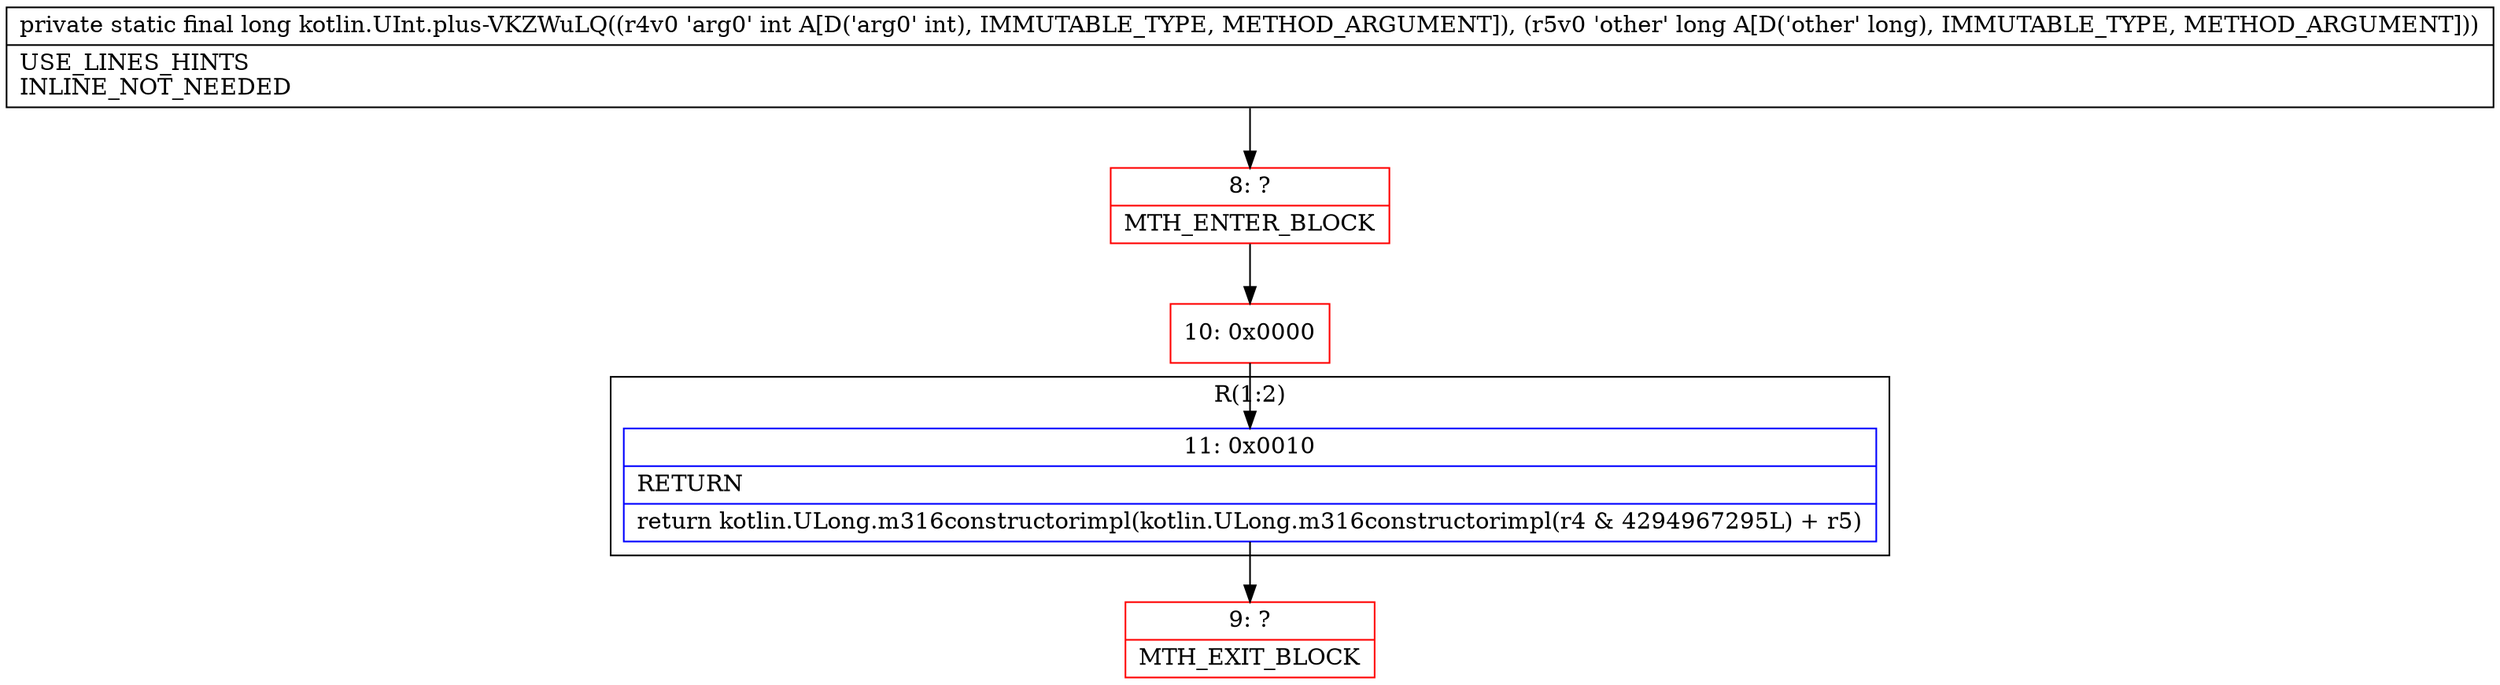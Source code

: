 digraph "CFG forkotlin.UInt.plus\-VKZWuLQ(IJ)J" {
subgraph cluster_Region_1691909575 {
label = "R(1:2)";
node [shape=record,color=blue];
Node_11 [shape=record,label="{11\:\ 0x0010|RETURN\l|return kotlin.ULong.m316constructorimpl(kotlin.ULong.m316constructorimpl(r4 & 4294967295L) + r5)\l}"];
}
Node_8 [shape=record,color=red,label="{8\:\ ?|MTH_ENTER_BLOCK\l}"];
Node_10 [shape=record,color=red,label="{10\:\ 0x0000}"];
Node_9 [shape=record,color=red,label="{9\:\ ?|MTH_EXIT_BLOCK\l}"];
MethodNode[shape=record,label="{private static final long kotlin.UInt.plus\-VKZWuLQ((r4v0 'arg0' int A[D('arg0' int), IMMUTABLE_TYPE, METHOD_ARGUMENT]), (r5v0 'other' long A[D('other' long), IMMUTABLE_TYPE, METHOD_ARGUMENT]))  | USE_LINES_HINTS\lINLINE_NOT_NEEDED\l}"];
MethodNode -> Node_8;Node_11 -> Node_9;
Node_8 -> Node_10;
Node_10 -> Node_11;
}

